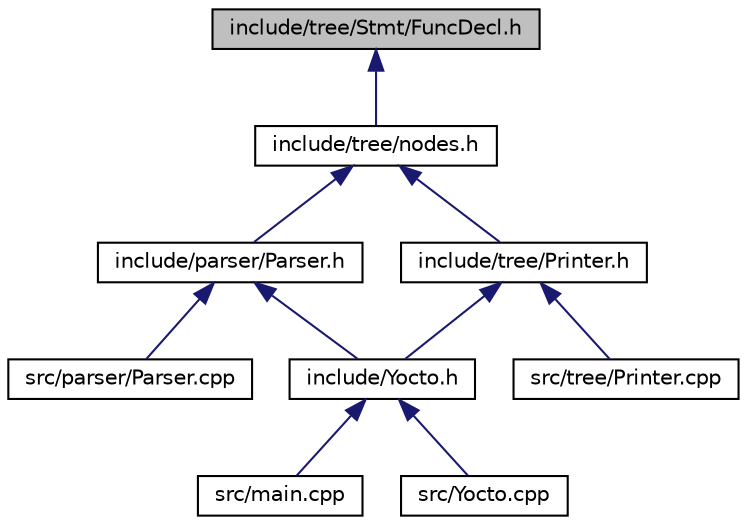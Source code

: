 digraph "include/tree/Stmt/FuncDecl.h"
{
 // LATEX_PDF_SIZE
  edge [fontname="Helvetica",fontsize="10",labelfontname="Helvetica",labelfontsize="10"];
  node [fontname="Helvetica",fontsize="10",shape=record];
  Node1 [label="include/tree/Stmt/FuncDecl.h",height=0.2,width=0.4,color="black", fillcolor="grey75", style="filled", fontcolor="black",tooltip=" "];
  Node1 -> Node2 [dir="back",color="midnightblue",fontsize="10",style="solid",fontname="Helvetica"];
  Node2 [label="include/tree/nodes.h",height=0.2,width=0.4,color="black", fillcolor="white", style="filled",URL="$nodes_8h.html",tooltip=" "];
  Node2 -> Node3 [dir="back",color="midnightblue",fontsize="10",style="solid",fontname="Helvetica"];
  Node3 [label="include/parser/Parser.h",height=0.2,width=0.4,color="black", fillcolor="white", style="filled",URL="$_parser_8h.html",tooltip=" "];
  Node3 -> Node4 [dir="back",color="midnightblue",fontsize="10",style="solid",fontname="Helvetica"];
  Node4 [label="src/parser/Parser.cpp",height=0.2,width=0.4,color="black", fillcolor="white", style="filled",URL="$_parser_8cpp.html",tooltip=" "];
  Node3 -> Node5 [dir="back",color="midnightblue",fontsize="10",style="solid",fontname="Helvetica"];
  Node5 [label="include/Yocto.h",height=0.2,width=0.4,color="black", fillcolor="white", style="filled",URL="$_yocto_8h.html",tooltip=" "];
  Node5 -> Node6 [dir="back",color="midnightblue",fontsize="10",style="solid",fontname="Helvetica"];
  Node6 [label="src/main.cpp",height=0.2,width=0.4,color="black", fillcolor="white", style="filled",URL="$main_8cpp.html",tooltip=" "];
  Node5 -> Node7 [dir="back",color="midnightblue",fontsize="10",style="solid",fontname="Helvetica"];
  Node7 [label="src/Yocto.cpp",height=0.2,width=0.4,color="black", fillcolor="white", style="filled",URL="$_yocto_8cpp.html",tooltip=" "];
  Node2 -> Node8 [dir="back",color="midnightblue",fontsize="10",style="solid",fontname="Helvetica"];
  Node8 [label="include/tree/Printer.h",height=0.2,width=0.4,color="black", fillcolor="white", style="filled",URL="$_printer_8h.html",tooltip=" "];
  Node8 -> Node9 [dir="back",color="midnightblue",fontsize="10",style="solid",fontname="Helvetica"];
  Node9 [label="src/tree/Printer.cpp",height=0.2,width=0.4,color="black", fillcolor="white", style="filled",URL="$_printer_8cpp.html",tooltip=" "];
  Node8 -> Node5 [dir="back",color="midnightblue",fontsize="10",style="solid",fontname="Helvetica"];
}
